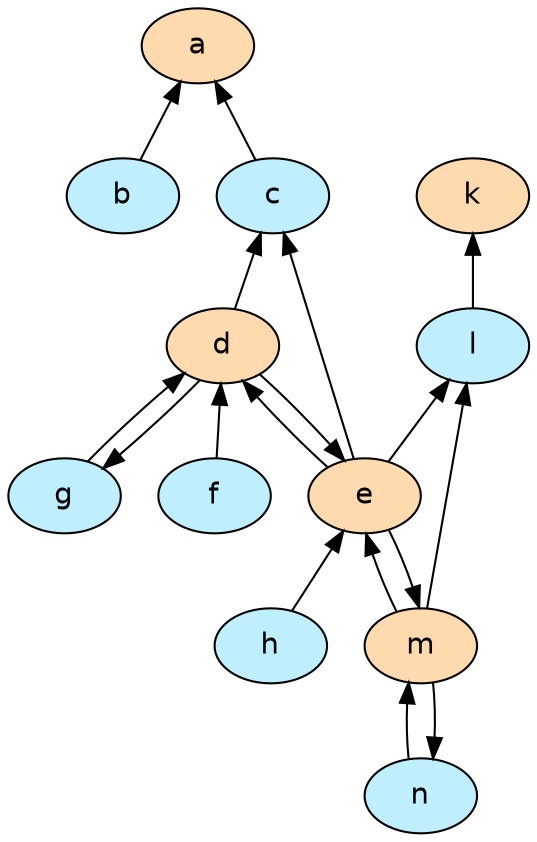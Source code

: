 digraph G {
  node [shape=oval style=filled fontname=Helvetica fontsize=14]
  node [fillcolor="#ffdaaf" fontcolor="#000000"] a d e m k;
  node [fillcolor="#bfefff" fontcolor="#000000"] c b f g h l n;
    "a" -> "c" [dir=back];
    "a" -> "b" [dir=back];
    "c" -> "d" [dir=back];
    "c" -> "e" [dir=back];
    "d" -> "f" [dir=back];
    "d" -> "g" [dir=back];
    "d" -> "e" [dir=back];
    "e" -> "d" [dir=back];
    "e" -> "m" [dir=back];
    "e" -> "h" [dir=back];
    "g" -> "d" [dir=back];
    "k" -> "l" [dir=back];
    "l" -> "e" [dir=back];
    "l" -> "m" [dir=back];
    "m" -> "e" [dir=back];
    "m" -> "n" [dir=back];
    "n" -> "m" [dir=back];
}
